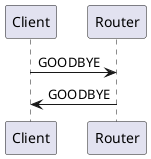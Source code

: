 @startuml
participant Client
participant Router
 
Client -> Router : GOODBYE
Router -> Client : GOODBYE
@enduml